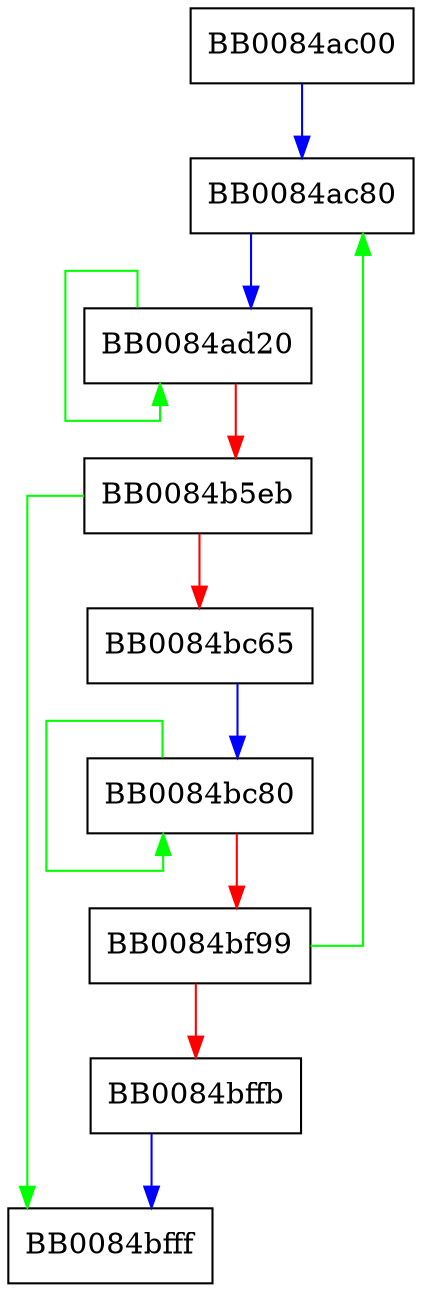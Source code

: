digraph sha256_block_data_order_avx2 {
  node [shape="box"];
  graph [splines=ortho];
  BB0084ac00 -> BB0084ac80 [color="blue"];
  BB0084ac80 -> BB0084ad20 [color="blue"];
  BB0084ad20 -> BB0084ad20 [color="green"];
  BB0084ad20 -> BB0084b5eb [color="red"];
  BB0084b5eb -> BB0084bfff [color="green"];
  BB0084b5eb -> BB0084bc65 [color="red"];
  BB0084bc65 -> BB0084bc80 [color="blue"];
  BB0084bc80 -> BB0084bc80 [color="green"];
  BB0084bc80 -> BB0084bf99 [color="red"];
  BB0084bf99 -> BB0084ac80 [color="green"];
  BB0084bf99 -> BB0084bffb [color="red"];
  BB0084bffb -> BB0084bfff [color="blue"];
}
